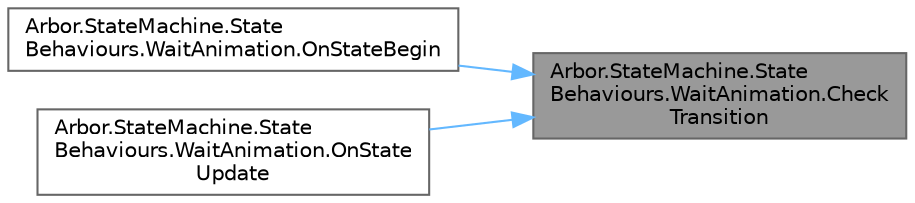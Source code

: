 digraph "Arbor.StateMachine.StateBehaviours.WaitAnimation.CheckTransition"
{
 // LATEX_PDF_SIZE
  bgcolor="transparent";
  edge [fontname=Helvetica,fontsize=10,labelfontname=Helvetica,labelfontsize=10];
  node [fontname=Helvetica,fontsize=10,shape=box,height=0.2,width=0.4];
  rankdir="RL";
  Node1 [id="Node000001",label="Arbor.StateMachine.State\lBehaviours.WaitAnimation.Check\lTransition",height=0.2,width=0.4,color="gray40", fillcolor="grey60", style="filled", fontcolor="black",tooltip="指定のアニメーションになったら次のステートに遷移"];
  Node1 -> Node2 [id="edge1_Node000001_Node000002",dir="back",color="steelblue1",style="solid",tooltip=" "];
  Node2 [id="Node000002",label="Arbor.StateMachine.State\lBehaviours.WaitAnimation.OnStateBegin",height=0.2,width=0.4,color="grey40", fillcolor="white", style="filled",URL="$class_arbor_1_1_state_machine_1_1_state_behaviours_1_1_wait_animation.html#ac430e895b315f6ab73e5a96e7198ee15",tooltip=" "];
  Node1 -> Node3 [id="edge2_Node000001_Node000003",dir="back",color="steelblue1",style="solid",tooltip=" "];
  Node3 [id="Node000003",label="Arbor.StateMachine.State\lBehaviours.WaitAnimation.OnState\lUpdate",height=0.2,width=0.4,color="grey40", fillcolor="white", style="filled",URL="$class_arbor_1_1_state_machine_1_1_state_behaviours_1_1_wait_animation.html#a93ccc0674f61c0db95d50e000ac1d23e",tooltip=" "];
}
